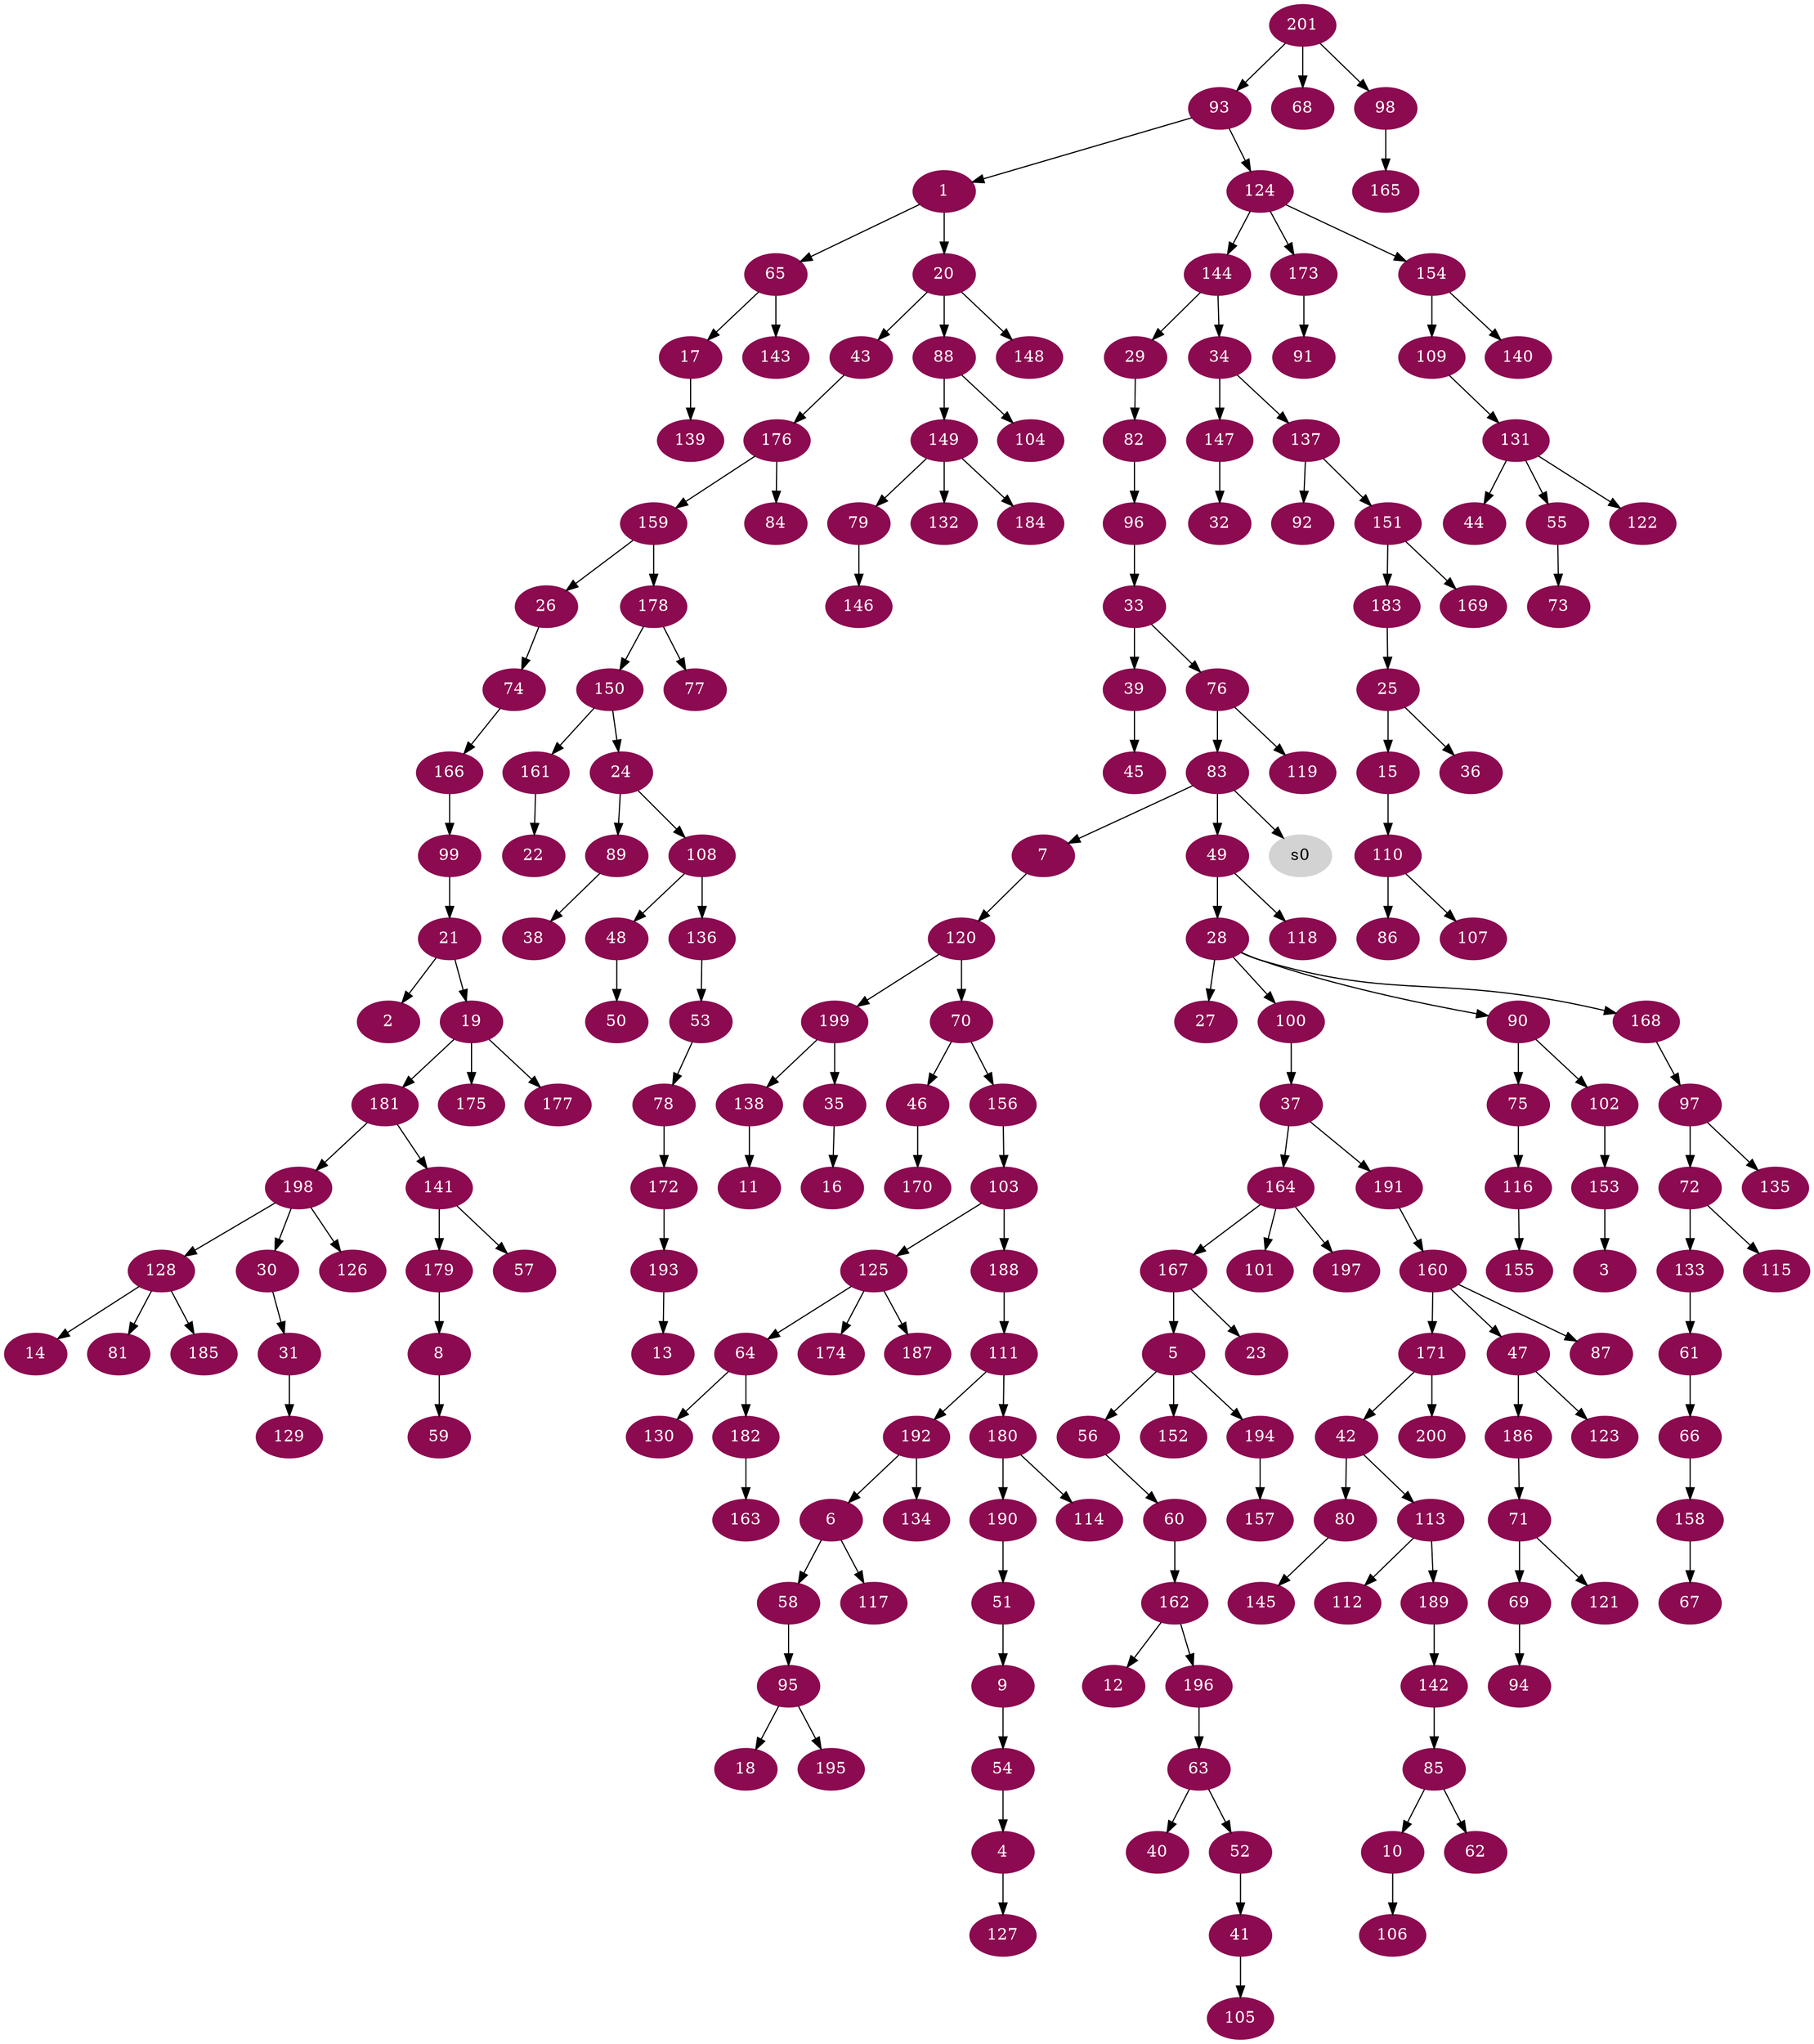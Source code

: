 digraph G {
node [color=deeppink4, style=filled, fontcolor=white];
93 -> 1;
21 -> 2;
153 -> 3;
54 -> 4;
167 -> 5;
192 -> 6;
83 -> 7;
179 -> 8;
51 -> 9;
85 -> 10;
138 -> 11;
162 -> 12;
193 -> 13;
128 -> 14;
25 -> 15;
35 -> 16;
65 -> 17;
95 -> 18;
21 -> 19;
1 -> 20;
99 -> 21;
161 -> 22;
167 -> 23;
150 -> 24;
183 -> 25;
159 -> 26;
28 -> 27;
49 -> 28;
144 -> 29;
198 -> 30;
30 -> 31;
147 -> 32;
96 -> 33;
144 -> 34;
199 -> 35;
25 -> 36;
100 -> 37;
89 -> 38;
33 -> 39;
63 -> 40;
52 -> 41;
171 -> 42;
20 -> 43;
131 -> 44;
39 -> 45;
70 -> 46;
160 -> 47;
108 -> 48;
83 -> 49;
48 -> 50;
190 -> 51;
63 -> 52;
136 -> 53;
9 -> 54;
131 -> 55;
5 -> 56;
141 -> 57;
6 -> 58;
8 -> 59;
56 -> 60;
133 -> 61;
85 -> 62;
196 -> 63;
125 -> 64;
1 -> 65;
61 -> 66;
158 -> 67;
201 -> 68;
71 -> 69;
120 -> 70;
186 -> 71;
97 -> 72;
55 -> 73;
26 -> 74;
90 -> 75;
33 -> 76;
178 -> 77;
53 -> 78;
149 -> 79;
42 -> 80;
128 -> 81;
29 -> 82;
76 -> 83;
176 -> 84;
142 -> 85;
110 -> 86;
160 -> 87;
20 -> 88;
24 -> 89;
28 -> 90;
173 -> 91;
137 -> 92;
201 -> 93;
69 -> 94;
58 -> 95;
82 -> 96;
168 -> 97;
201 -> 98;
166 -> 99;
28 -> 100;
164 -> 101;
90 -> 102;
156 -> 103;
88 -> 104;
41 -> 105;
10 -> 106;
110 -> 107;
24 -> 108;
154 -> 109;
15 -> 110;
188 -> 111;
113 -> 112;
42 -> 113;
180 -> 114;
72 -> 115;
75 -> 116;
6 -> 117;
49 -> 118;
76 -> 119;
7 -> 120;
71 -> 121;
131 -> 122;
47 -> 123;
93 -> 124;
103 -> 125;
198 -> 126;
4 -> 127;
198 -> 128;
31 -> 129;
64 -> 130;
109 -> 131;
149 -> 132;
72 -> 133;
192 -> 134;
97 -> 135;
108 -> 136;
34 -> 137;
199 -> 138;
17 -> 139;
154 -> 140;
181 -> 141;
189 -> 142;
65 -> 143;
124 -> 144;
80 -> 145;
79 -> 146;
34 -> 147;
20 -> 148;
88 -> 149;
178 -> 150;
137 -> 151;
5 -> 152;
102 -> 153;
124 -> 154;
116 -> 155;
70 -> 156;
194 -> 157;
66 -> 158;
176 -> 159;
191 -> 160;
150 -> 161;
60 -> 162;
182 -> 163;
37 -> 164;
98 -> 165;
74 -> 166;
164 -> 167;
28 -> 168;
151 -> 169;
46 -> 170;
160 -> 171;
78 -> 172;
124 -> 173;
125 -> 174;
19 -> 175;
43 -> 176;
19 -> 177;
159 -> 178;
141 -> 179;
111 -> 180;
19 -> 181;
64 -> 182;
151 -> 183;
149 -> 184;
128 -> 185;
47 -> 186;
125 -> 187;
103 -> 188;
113 -> 189;
180 -> 190;
37 -> 191;
111 -> 192;
172 -> 193;
5 -> 194;
95 -> 195;
162 -> 196;
164 -> 197;
181 -> 198;
120 -> 199;
171 -> 200;
node [color=lightgrey, style=filled, fontcolor=black];
83 -> s0;
}
